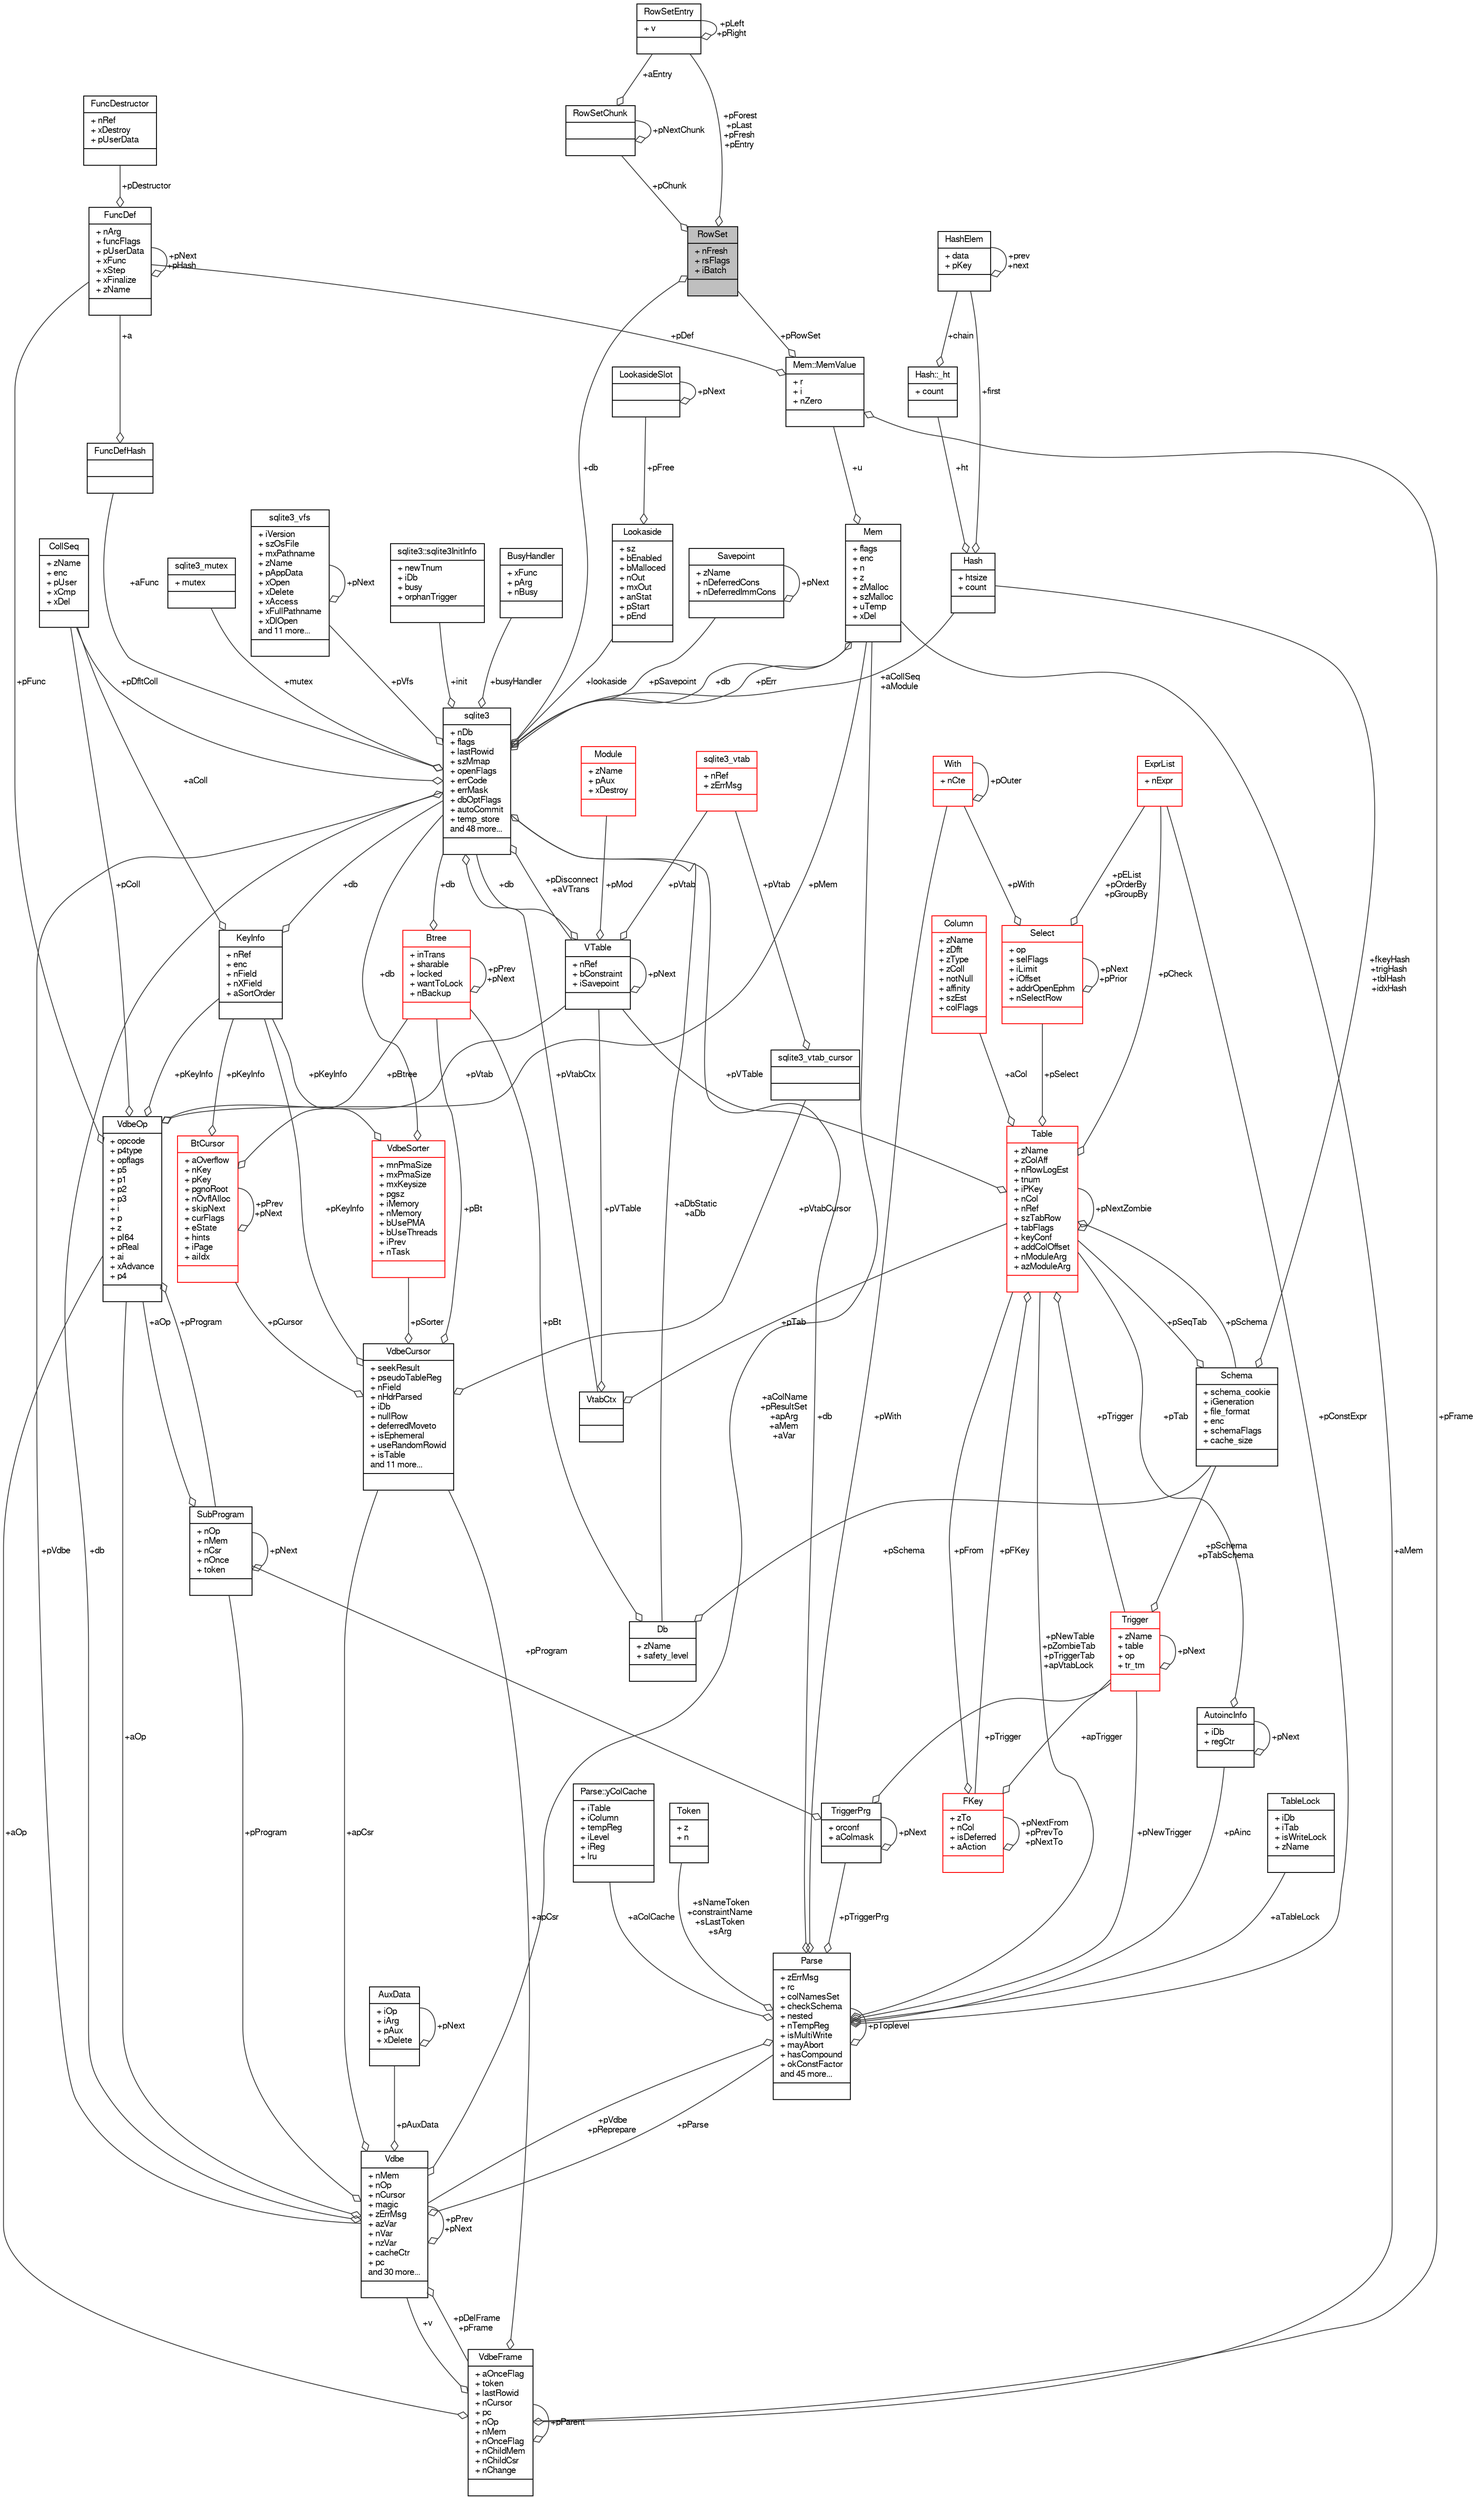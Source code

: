 digraph "RowSet"
{
  edge [fontname="FreeSans",fontsize="10",labelfontname="FreeSans",labelfontsize="10"];
  node [fontname="FreeSans",fontsize="10",shape=record];
  Node1 [label="{RowSet\n|+ nFresh\l+ rsFlags\l+ iBatch\l|}",height=0.2,width=0.4,color="black", fillcolor="grey75", style="filled", fontcolor="black"];
  Node2 -> Node1 [color="grey25",fontsize="10",style="solid",label=" +db" ,arrowhead="odiamond",fontname="FreeSans"];
  Node2 [label="{sqlite3\n|+ nDb\l+ flags\l+ lastRowid\l+ szMmap\l+ openFlags\l+ errCode\l+ errMask\l+ dbOptFlags\l+ autoCommit\l+ temp_store\land 48 more...\l|}",height=0.2,width=0.4,color="black", fillcolor="white", style="filled",URL="$structsqlite3.html"];
  Node3 -> Node2 [color="grey25",fontsize="10",style="solid",label=" +pErr" ,arrowhead="odiamond",fontname="FreeSans"];
  Node3 [label="{Mem\n|+ flags\l+ enc\l+ n\l+ z\l+ zMalloc\l+ szMalloc\l+ uTemp\l+ xDel\l|}",height=0.2,width=0.4,color="black", fillcolor="white", style="filled",URL="$structMem.html"];
  Node4 -> Node3 [color="grey25",fontsize="10",style="solid",label=" +u" ,arrowhead="odiamond",fontname="FreeSans"];
  Node4 [label="{Mem::MemValue\n|+ r\l+ i\l+ nZero\l|}",height=0.2,width=0.4,color="black", fillcolor="white", style="filled",URL="$unionMem_1_1MemValue.html"];
  Node5 -> Node4 [color="grey25",fontsize="10",style="solid",label=" +pFrame" ,arrowhead="odiamond",fontname="FreeSans"];
  Node5 [label="{VdbeFrame\n|+ aOnceFlag\l+ token\l+ lastRowid\l+ nCursor\l+ pc\l+ nOp\l+ nMem\l+ nOnceFlag\l+ nChildMem\l+ nChildCsr\l+ nChange\l|}",height=0.2,width=0.4,color="black", fillcolor="white", style="filled",URL="$structVdbeFrame.html"];
  Node3 -> Node5 [color="grey25",fontsize="10",style="solid",label=" +aMem" ,arrowhead="odiamond",fontname="FreeSans"];
  Node6 -> Node5 [color="grey25",fontsize="10",style="solid",label=" +v" ,arrowhead="odiamond",fontname="FreeSans"];
  Node6 [label="{Vdbe\n|+ nMem\l+ nOp\l+ nCursor\l+ magic\l+ zErrMsg\l+ azVar\l+ nVar\l+ nzVar\l+ cacheCtr\l+ pc\land 30 more...\l|}",height=0.2,width=0.4,color="black", fillcolor="white", style="filled",URL="$structVdbe.html"];
  Node6 -> Node6 [color="grey25",fontsize="10",style="solid",label=" +pPrev\n+pNext" ,arrowhead="odiamond",fontname="FreeSans"];
  Node3 -> Node6 [color="grey25",fontsize="10",style="solid",label=" +aColName\n+pResultSet\n+apArg\n+aMem\n+aVar" ,arrowhead="odiamond",fontname="FreeSans"];
  Node2 -> Node6 [color="grey25",fontsize="10",style="solid",label=" +db" ,arrowhead="odiamond",fontname="FreeSans"];
  Node5 -> Node6 [color="grey25",fontsize="10",style="solid",label=" +pDelFrame\n+pFrame" ,arrowhead="odiamond",fontname="FreeSans"];
  Node7 -> Node6 [color="grey25",fontsize="10",style="solid",label=" +pAuxData" ,arrowhead="odiamond",fontname="FreeSans"];
  Node7 [label="{AuxData\n|+ iOp\l+ iArg\l+ pAux\l+ xDelete\l|}",height=0.2,width=0.4,color="black", fillcolor="white", style="filled",URL="$structAuxData.html"];
  Node7 -> Node7 [color="grey25",fontsize="10",style="solid",label=" +pNext" ,arrowhead="odiamond",fontname="FreeSans"];
  Node8 -> Node6 [color="grey25",fontsize="10",style="solid",label=" +pProgram" ,arrowhead="odiamond",fontname="FreeSans"];
  Node8 [label="{SubProgram\n|+ nOp\l+ nMem\l+ nCsr\l+ nOnce\l+ token\l|}",height=0.2,width=0.4,color="black", fillcolor="white", style="filled",URL="$structSubProgram.html"];
  Node8 -> Node8 [color="grey25",fontsize="10",style="solid",label=" +pNext" ,arrowhead="odiamond",fontname="FreeSans"];
  Node9 -> Node8 [color="grey25",fontsize="10",style="solid",label=" +aOp" ,arrowhead="odiamond",fontname="FreeSans"];
  Node9 [label="{VdbeOp\n|+ opcode\l+ p4type\l+ opflags\l+ p5\l+ p1\l+ p2\l+ p3\l+ i\l+ p\l+ z\l+ pI64\l+ pReal\l+ ai\l+ xAdvance\l+ p4\l|}",height=0.2,width=0.4,color="black", fillcolor="white", style="filled",URL="$structVdbeOp.html"];
  Node3 -> Node9 [color="grey25",fontsize="10",style="solid",label=" +pMem" ,arrowhead="odiamond",fontname="FreeSans"];
  Node10 -> Node9 [color="grey25",fontsize="10",style="solid",label=" +pColl" ,arrowhead="odiamond",fontname="FreeSans"];
  Node10 [label="{CollSeq\n|+ zName\l+ enc\l+ pUser\l+ xCmp\l+ xDel\l|}",height=0.2,width=0.4,color="black", fillcolor="white", style="filled",URL="$structCollSeq.html"];
  Node11 -> Node9 [color="grey25",fontsize="10",style="solid",label=" +pVtab" ,arrowhead="odiamond",fontname="FreeSans"];
  Node11 [label="{VTable\n|+ nRef\l+ bConstraint\l+ iSavepoint\l|}",height=0.2,width=0.4,color="black", fillcolor="white", style="filled",URL="$structVTable.html"];
  Node2 -> Node11 [color="grey25",fontsize="10",style="solid",label=" +db" ,arrowhead="odiamond",fontname="FreeSans"];
  Node11 -> Node11 [color="grey25",fontsize="10",style="solid",label=" +pNext" ,arrowhead="odiamond",fontname="FreeSans"];
  Node12 -> Node11 [color="grey25",fontsize="10",style="solid",label=" +pMod" ,arrowhead="odiamond",fontname="FreeSans"];
  Node12 [label="{Module\n|+ zName\l+ pAux\l+ xDestroy\l|}",height=0.2,width=0.4,color="red", fillcolor="white", style="filled",URL="$structModule.html"];
  Node14 -> Node11 [color="grey25",fontsize="10",style="solid",label=" +pVtab" ,arrowhead="odiamond",fontname="FreeSans"];
  Node14 [label="{sqlite3_vtab\n|+ nRef\l+ zErrMsg\l|}",height=0.2,width=0.4,color="red", fillcolor="white", style="filled",URL="$structsqlite3__vtab.html"];
  Node8 -> Node9 [color="grey25",fontsize="10",style="solid",label=" +pProgram" ,arrowhead="odiamond",fontname="FreeSans"];
  Node15 -> Node9 [color="grey25",fontsize="10",style="solid",label=" +pKeyInfo" ,arrowhead="odiamond",fontname="FreeSans"];
  Node15 [label="{KeyInfo\n|+ nRef\l+ enc\l+ nField\l+ nXField\l+ aSortOrder\l|}",height=0.2,width=0.4,color="black", fillcolor="white", style="filled",URL="$structKeyInfo.html"];
  Node2 -> Node15 [color="grey25",fontsize="10",style="solid",label=" +db" ,arrowhead="odiamond",fontname="FreeSans"];
  Node10 -> Node15 [color="grey25",fontsize="10",style="solid",label=" +aColl" ,arrowhead="odiamond",fontname="FreeSans"];
  Node16 -> Node9 [color="grey25",fontsize="10",style="solid",label=" +pFunc" ,arrowhead="odiamond",fontname="FreeSans"];
  Node16 [label="{FuncDef\n|+ nArg\l+ funcFlags\l+ pUserData\l+ xFunc\l+ xStep\l+ xFinalize\l+ zName\l|}",height=0.2,width=0.4,color="black", fillcolor="white", style="filled",URL="$structFuncDef.html"];
  Node17 -> Node16 [color="grey25",fontsize="10",style="solid",label=" +pDestructor" ,arrowhead="odiamond",fontname="FreeSans"];
  Node17 [label="{FuncDestructor\n|+ nRef\l+ xDestroy\l+ pUserData\l|}",height=0.2,width=0.4,color="black", fillcolor="white", style="filled",URL="$structFuncDestructor.html"];
  Node16 -> Node16 [color="grey25",fontsize="10",style="solid",label=" +pNext\n+pHash" ,arrowhead="odiamond",fontname="FreeSans"];
  Node18 -> Node6 [color="grey25",fontsize="10",style="solid",label=" +apCsr" ,arrowhead="odiamond",fontname="FreeSans"];
  Node18 [label="{VdbeCursor\n|+ seekResult\l+ pseudoTableReg\l+ nField\l+ nHdrParsed\l+ iDb\l+ nullRow\l+ deferredMoveto\l+ isEphemeral\l+ useRandomRowid\l+ isTable\land 11 more...\l|}",height=0.2,width=0.4,color="black", fillcolor="white", style="filled",URL="$structVdbeCursor.html"];
  Node19 -> Node18 [color="grey25",fontsize="10",style="solid",label=" +pCursor" ,arrowhead="odiamond",fontname="FreeSans"];
  Node19 [label="{BtCursor\n|+ aOverflow\l+ nKey\l+ pKey\l+ pgnoRoot\l+ nOvflAlloc\l+ skipNext\l+ curFlags\l+ eState\l+ hints\l+ iPage\l+ aiIdx\l|}",height=0.2,width=0.4,color="red", fillcolor="white", style="filled",URL="$structBtCursor.html"];
  Node19 -> Node19 [color="grey25",fontsize="10",style="solid",label=" +pPrev\n+pNext" ,arrowhead="odiamond",fontname="FreeSans"];
  Node15 -> Node19 [color="grey25",fontsize="10",style="solid",label=" +pKeyInfo" ,arrowhead="odiamond",fontname="FreeSans"];
  Node25 -> Node19 [color="grey25",fontsize="10",style="solid",label=" +pBtree" ,arrowhead="odiamond",fontname="FreeSans"];
  Node25 [label="{Btree\n|+ inTrans\l+ sharable\l+ locked\l+ wantToLock\l+ nBackup\l|}",height=0.2,width=0.4,color="red", fillcolor="white", style="filled",URL="$structBtree.html"];
  Node2 -> Node25 [color="grey25",fontsize="10",style="solid",label=" +db" ,arrowhead="odiamond",fontname="FreeSans"];
  Node25 -> Node25 [color="grey25",fontsize="10",style="solid",label=" +pPrev\n+pNext" ,arrowhead="odiamond",fontname="FreeSans"];
  Node38 -> Node18 [color="grey25",fontsize="10",style="solid",label=" +pVtabCursor" ,arrowhead="odiamond",fontname="FreeSans"];
  Node38 [label="{sqlite3_vtab_cursor\n||}",height=0.2,width=0.4,color="black", fillcolor="white", style="filled",URL="$structsqlite3__vtab__cursor.html"];
  Node14 -> Node38 [color="grey25",fontsize="10",style="solid",label=" +pVtab" ,arrowhead="odiamond",fontname="FreeSans"];
  Node39 -> Node18 [color="grey25",fontsize="10",style="solid",label=" +pSorter" ,arrowhead="odiamond",fontname="FreeSans"];
  Node39 [label="{VdbeSorter\n|+ mnPmaSize\l+ mxPmaSize\l+ mxKeysize\l+ pgsz\l+ iMemory\l+ nMemory\l+ bUsePMA\l+ bUseThreads\l+ iPrev\l+ nTask\l|}",height=0.2,width=0.4,color="red", fillcolor="white", style="filled",URL="$structVdbeSorter.html"];
  Node2 -> Node39 [color="grey25",fontsize="10",style="solid",label=" +db" ,arrowhead="odiamond",fontname="FreeSans"];
  Node15 -> Node39 [color="grey25",fontsize="10",style="solid",label=" +pKeyInfo" ,arrowhead="odiamond",fontname="FreeSans"];
  Node15 -> Node18 [color="grey25",fontsize="10",style="solid",label=" +pKeyInfo" ,arrowhead="odiamond",fontname="FreeSans"];
  Node25 -> Node18 [color="grey25",fontsize="10",style="solid",label=" +pBt" ,arrowhead="odiamond",fontname="FreeSans"];
  Node49 -> Node6 [color="grey25",fontsize="10",style="solid",label=" +pParse" ,arrowhead="odiamond",fontname="FreeSans"];
  Node49 [label="{Parse\n|+ zErrMsg\l+ rc\l+ colNamesSet\l+ checkSchema\l+ nested\l+ nTempReg\l+ isMultiWrite\l+ mayAbort\l+ hasCompound\l+ okConstFactor\land 45 more...\l|}",height=0.2,width=0.4,color="black", fillcolor="white", style="filled",URL="$structParse.html"];
  Node6 -> Node49 [color="grey25",fontsize="10",style="solid",label=" +pVdbe\n+pReprepare" ,arrowhead="odiamond",fontname="FreeSans"];
  Node2 -> Node49 [color="grey25",fontsize="10",style="solid",label=" +db" ,arrowhead="odiamond",fontname="FreeSans"];
  Node50 -> Node49 [color="grey25",fontsize="10",style="solid",label=" +aTableLock" ,arrowhead="odiamond",fontname="FreeSans"];
  Node50 [label="{TableLock\n|+ iDb\l+ iTab\l+ isWriteLock\l+ zName\l|}",height=0.2,width=0.4,color="black", fillcolor="white", style="filled",URL="$structTableLock.html"];
  Node51 -> Node49 [color="grey25",fontsize="10",style="solid",label=" +sNameToken\n+constraintName\n+sLastToken\n+sArg" ,arrowhead="odiamond",fontname="FreeSans"];
  Node51 [label="{Token\n|+ z\l+ n\l|}",height=0.2,width=0.4,color="black", fillcolor="white", style="filled",URL="$structToken.html"];
  Node52 -> Node49 [color="grey25",fontsize="10",style="solid",label=" +pWith" ,arrowhead="odiamond",fontname="FreeSans"];
  Node52 [label="{With\n|+ nCte\l|}",height=0.2,width=0.4,color="red", fillcolor="white", style="filled",URL="$structWith.html"];
  Node52 -> Node52 [color="grey25",fontsize="10",style="solid",label=" +pOuter" ,arrowhead="odiamond",fontname="FreeSans"];
  Node76 -> Node49 [color="grey25",fontsize="10",style="solid",label=" +aColCache" ,arrowhead="odiamond",fontname="FreeSans"];
  Node76 [label="{Parse::yColCache\n|+ iTable\l+ iColumn\l+ tempReg\l+ iLevel\l+ iReg\l+ lru\l|}",height=0.2,width=0.4,color="black", fillcolor="white", style="filled",URL="$structParse_1_1yColCache.html"];
  Node58 -> Node49 [color="grey25",fontsize="10",style="solid",label=" +pNewTable\n+pZombieTab\n+pTriggerTab\n+apVtabLock" ,arrowhead="odiamond",fontname="FreeSans"];
  Node58 [label="{Table\n|+ zName\l+ zColAff\l+ nRowLogEst\l+ tnum\l+ iPKey\l+ nCol\l+ nRef\l+ szTabRow\l+ tabFlags\l+ keyConf\l+ addColOffset\l+ nModuleArg\l+ azModuleArg\l|}",height=0.2,width=0.4,color="red", fillcolor="white", style="filled",URL="$structTable.html"];
  Node59 -> Node58 [color="grey25",fontsize="10",style="solid",label=" +pSchema" ,arrowhead="odiamond",fontname="FreeSans"];
  Node59 [label="{Schema\n|+ schema_cookie\l+ iGeneration\l+ file_format\l+ enc\l+ schemaFlags\l+ cache_size\l|}",height=0.2,width=0.4,color="black", fillcolor="white", style="filled",URL="$structSchema.html"];
  Node58 -> Node59 [color="grey25",fontsize="10",style="solid",label=" +pSeqTab" ,arrowhead="odiamond",fontname="FreeSans"];
  Node60 -> Node59 [color="grey25",fontsize="10",style="solid",label=" +fkeyHash\n+trigHash\n+tblHash\n+idxHash" ,arrowhead="odiamond",fontname="FreeSans"];
  Node60 [label="{Hash\n|+ htsize\l+ count\l|}",height=0.2,width=0.4,color="black", fillcolor="white", style="filled",URL="$structHash.html"];
  Node61 -> Node60 [color="grey25",fontsize="10",style="solid",label=" +ht" ,arrowhead="odiamond",fontname="FreeSans"];
  Node61 [label="{Hash::_ht\n|+ count\l|}",height=0.2,width=0.4,color="black", fillcolor="white", style="filled",URL="$structHash_1_1__ht.html"];
  Node62 -> Node61 [color="grey25",fontsize="10",style="solid",label=" +chain" ,arrowhead="odiamond",fontname="FreeSans"];
  Node62 [label="{HashElem\n|+ data\l+ pKey\l|}",height=0.2,width=0.4,color="black", fillcolor="white", style="filled",URL="$structHashElem.html"];
  Node62 -> Node62 [color="grey25",fontsize="10",style="solid",label=" +prev\n+next" ,arrowhead="odiamond",fontname="FreeSans"];
  Node62 -> Node60 [color="grey25",fontsize="10",style="solid",label=" +first" ,arrowhead="odiamond",fontname="FreeSans"];
  Node63 -> Node58 [color="grey25",fontsize="10",style="solid",label=" +aCol" ,arrowhead="odiamond",fontname="FreeSans"];
  Node63 [label="{Column\n|+ zName\l+ zDflt\l+ zType\l+ zColl\l+ notNull\l+ affinity\l+ szEst\l+ colFlags\l|}",height=0.2,width=0.4,color="red", fillcolor="white", style="filled",URL="$structColumn.html"];
  Node64 -> Node58 [color="grey25",fontsize="10",style="solid",label=" +pFKey" ,arrowhead="odiamond",fontname="FreeSans"];
  Node64 [label="{FKey\n|+ zTo\l+ nCol\l+ isDeferred\l+ aAction\l|}",height=0.2,width=0.4,color="red", fillcolor="white", style="filled",URL="$structFKey.html"];
  Node64 -> Node64 [color="grey25",fontsize="10",style="solid",label=" +pNextFrom\n+pPrevTo\n+pNextTo" ,arrowhead="odiamond",fontname="FreeSans"];
  Node58 -> Node64 [color="grey25",fontsize="10",style="solid",label=" +pFrom" ,arrowhead="odiamond",fontname="FreeSans"];
  Node66 -> Node64 [color="grey25",fontsize="10",style="solid",label=" +apTrigger" ,arrowhead="odiamond",fontname="FreeSans"];
  Node66 [label="{Trigger\n|+ zName\l+ table\l+ op\l+ tr_tm\l|}",height=0.2,width=0.4,color="red", fillcolor="white", style="filled",URL="$structTrigger.html"];
  Node59 -> Node66 [color="grey25",fontsize="10",style="solid",label=" +pSchema\n+pTabSchema" ,arrowhead="odiamond",fontname="FreeSans"];
  Node66 -> Node66 [color="grey25",fontsize="10",style="solid",label=" +pNext" ,arrowhead="odiamond",fontname="FreeSans"];
  Node11 -> Node58 [color="grey25",fontsize="10",style="solid",label=" +pVTable" ,arrowhead="odiamond",fontname="FreeSans"];
  Node58 -> Node58 [color="grey25",fontsize="10",style="solid",label=" +pNextZombie" ,arrowhead="odiamond",fontname="FreeSans"];
  Node66 -> Node58 [color="grey25",fontsize="10",style="solid",label=" +pTrigger" ,arrowhead="odiamond",fontname="FreeSans"];
  Node54 -> Node58 [color="grey25",fontsize="10",style="solid",label=" +pSelect" ,arrowhead="odiamond",fontname="FreeSans"];
  Node54 [label="{Select\n|+ op\l+ selFlags\l+ iLimit\l+ iOffset\l+ addrOpenEphm\l+ nSelectRow\l|}",height=0.2,width=0.4,color="red", fillcolor="white", style="filled",URL="$structSelect.html"];
  Node52 -> Node54 [color="grey25",fontsize="10",style="solid",label=" +pWith" ,arrowhead="odiamond",fontname="FreeSans"];
  Node54 -> Node54 [color="grey25",fontsize="10",style="solid",label=" +pNext\n+pPrior" ,arrowhead="odiamond",fontname="FreeSans"];
  Node70 -> Node54 [color="grey25",fontsize="10",style="solid",label=" +pEList\n+pOrderBy\n+pGroupBy" ,arrowhead="odiamond",fontname="FreeSans"];
  Node70 [label="{ExprList\n|+ nExpr\l|}",height=0.2,width=0.4,color="red", fillcolor="white", style="filled",URL="$structExprList.html"];
  Node70 -> Node58 [color="grey25",fontsize="10",style="solid",label=" +pCheck" ,arrowhead="odiamond",fontname="FreeSans"];
  Node66 -> Node49 [color="grey25",fontsize="10",style="solid",label=" +pNewTrigger" ,arrowhead="odiamond",fontname="FreeSans"];
  Node77 -> Node49 [color="grey25",fontsize="10",style="solid",label=" +pTriggerPrg" ,arrowhead="odiamond",fontname="FreeSans"];
  Node77 [label="{TriggerPrg\n|+ orconf\l+ aColmask\l|}",height=0.2,width=0.4,color="black", fillcolor="white", style="filled",URL="$structTriggerPrg.html"];
  Node8 -> Node77 [color="grey25",fontsize="10",style="solid",label=" +pProgram" ,arrowhead="odiamond",fontname="FreeSans"];
  Node66 -> Node77 [color="grey25",fontsize="10",style="solid",label=" +pTrigger" ,arrowhead="odiamond",fontname="FreeSans"];
  Node77 -> Node77 [color="grey25",fontsize="10",style="solid",label=" +pNext" ,arrowhead="odiamond",fontname="FreeSans"];
  Node78 -> Node49 [color="grey25",fontsize="10",style="solid",label=" +pAinc" ,arrowhead="odiamond",fontname="FreeSans"];
  Node78 [label="{AutoincInfo\n|+ iDb\l+ regCtr\l|}",height=0.2,width=0.4,color="black", fillcolor="white", style="filled",URL="$structAutoincInfo.html"];
  Node58 -> Node78 [color="grey25",fontsize="10",style="solid",label=" +pTab" ,arrowhead="odiamond",fontname="FreeSans"];
  Node78 -> Node78 [color="grey25",fontsize="10",style="solid",label=" +pNext" ,arrowhead="odiamond",fontname="FreeSans"];
  Node70 -> Node49 [color="grey25",fontsize="10",style="solid",label=" +pConstExpr" ,arrowhead="odiamond",fontname="FreeSans"];
  Node49 -> Node49 [color="grey25",fontsize="10",style="solid",label=" +pToplevel" ,arrowhead="odiamond",fontname="FreeSans"];
  Node9 -> Node6 [color="grey25",fontsize="10",style="solid",label=" +aOp" ,arrowhead="odiamond",fontname="FreeSans"];
  Node5 -> Node5 [color="grey25",fontsize="10",style="solid",label=" +pParent" ,arrowhead="odiamond",fontname="FreeSans"];
  Node18 -> Node5 [color="grey25",fontsize="10",style="solid",label=" +apCsr" ,arrowhead="odiamond",fontname="FreeSans"];
  Node9 -> Node5 [color="grey25",fontsize="10",style="solid",label=" +aOp" ,arrowhead="odiamond",fontname="FreeSans"];
  Node1 -> Node4 [color="grey25",fontsize="10",style="solid",label=" +pRowSet" ,arrowhead="odiamond",fontname="FreeSans"];
  Node16 -> Node4 [color="grey25",fontsize="10",style="solid",label=" +pDef" ,arrowhead="odiamond",fontname="FreeSans"];
  Node2 -> Node3 [color="grey25",fontsize="10",style="solid",label=" +db" ,arrowhead="odiamond",fontname="FreeSans"];
  Node6 -> Node2 [color="grey25",fontsize="10",style="solid",label=" +pVdbe" ,arrowhead="odiamond",fontname="FreeSans"];
  Node79 -> Node2 [color="grey25",fontsize="10",style="solid",label=" +pSavepoint" ,arrowhead="odiamond",fontname="FreeSans"];
  Node79 [label="{Savepoint\n|+ zName\l+ nDeferredCons\l+ nDeferredImmCons\l|}",height=0.2,width=0.4,color="black", fillcolor="white", style="filled",URL="$structSavepoint.html"];
  Node79 -> Node79 [color="grey25",fontsize="10",style="solid",label=" +pNext" ,arrowhead="odiamond",fontname="FreeSans"];
  Node80 -> Node2 [color="grey25",fontsize="10",style="solid",label=" +aFunc" ,arrowhead="odiamond",fontname="FreeSans"];
  Node80 [label="{FuncDefHash\n||}",height=0.2,width=0.4,color="black", fillcolor="white", style="filled",URL="$structFuncDefHash.html"];
  Node16 -> Node80 [color="grey25",fontsize="10",style="solid",label=" +a" ,arrowhead="odiamond",fontname="FreeSans"];
  Node81 -> Node2 [color="grey25",fontsize="10",style="solid",label=" +lookaside" ,arrowhead="odiamond",fontname="FreeSans"];
  Node81 [label="{Lookaside\n|+ sz\l+ bEnabled\l+ bMalloced\l+ nOut\l+ mxOut\l+ anStat\l+ pStart\l+ pEnd\l|}",height=0.2,width=0.4,color="black", fillcolor="white", style="filled",URL="$structLookaside.html"];
  Node82 -> Node81 [color="grey25",fontsize="10",style="solid",label=" +pFree" ,arrowhead="odiamond",fontname="FreeSans"];
  Node82 [label="{LookasideSlot\n||}",height=0.2,width=0.4,color="black", fillcolor="white", style="filled",URL="$structLookasideSlot.html"];
  Node82 -> Node82 [color="grey25",fontsize="10",style="solid",label=" +pNext" ,arrowhead="odiamond",fontname="FreeSans"];
  Node23 -> Node2 [color="grey25",fontsize="10",style="solid",label=" +mutex" ,arrowhead="odiamond",fontname="FreeSans"];
  Node23 [label="{sqlite3_mutex\n|+ mutex\l|}",height=0.2,width=0.4,color="black", fillcolor="white", style="filled",URL="$structsqlite3__mutex.html"];
  Node34 -> Node2 [color="grey25",fontsize="10",style="solid",label=" +pVfs" ,arrowhead="odiamond",fontname="FreeSans"];
  Node34 [label="{sqlite3_vfs\n|+ iVersion\l+ szOsFile\l+ mxPathname\l+ zName\l+ pAppData\l+ xOpen\l+ xDelete\l+ xAccess\l+ xFullPathname\l+ xDlOpen\land 11 more...\l|}",height=0.2,width=0.4,color="black", fillcolor="white", style="filled",URL="$structsqlite3__vfs.html"];
  Node34 -> Node34 [color="grey25",fontsize="10",style="solid",label=" +pNext" ,arrowhead="odiamond",fontname="FreeSans"];
  Node83 -> Node2 [color="grey25",fontsize="10",style="solid",label=" +init" ,arrowhead="odiamond",fontname="FreeSans"];
  Node83 [label="{sqlite3::sqlite3InitInfo\n|+ newTnum\l+ iDb\l+ busy\l+ orphanTrigger\l|}",height=0.2,width=0.4,color="black", fillcolor="white", style="filled",URL="$structsqlite3_1_1sqlite3InitInfo.html"];
  Node84 -> Node2 [color="grey25",fontsize="10",style="solid",label=" +busyHandler" ,arrowhead="odiamond",fontname="FreeSans"];
  Node84 [label="{BusyHandler\n|+ xFunc\l+ pArg\l+ nBusy\l|}",height=0.2,width=0.4,color="black", fillcolor="white", style="filled",URL="$structBusyHandler.html"];
  Node85 -> Node2 [color="grey25",fontsize="10",style="solid",label=" +pVtabCtx" ,arrowhead="odiamond",fontname="FreeSans"];
  Node85 [label="{VtabCtx\n||}",height=0.2,width=0.4,color="black", fillcolor="white", style="filled",URL="$structVtabCtx.html"];
  Node11 -> Node85 [color="grey25",fontsize="10",style="solid",label=" +pVTable" ,arrowhead="odiamond",fontname="FreeSans"];
  Node58 -> Node85 [color="grey25",fontsize="10",style="solid",label=" +pTab" ,arrowhead="odiamond",fontname="FreeSans"];
  Node10 -> Node2 [color="grey25",fontsize="10",style="solid",label=" +pDfltColl" ,arrowhead="odiamond",fontname="FreeSans"];
  Node11 -> Node2 [color="grey25",fontsize="10",style="solid",label=" +pDisconnect\n+aVTrans" ,arrowhead="odiamond",fontname="FreeSans"];
  Node86 -> Node2 [color="grey25",fontsize="10",style="solid",label=" +aDbStatic\n+aDb" ,arrowhead="odiamond",fontname="FreeSans"];
  Node86 [label="{Db\n|+ zName\l+ safety_level\l|}",height=0.2,width=0.4,color="black", fillcolor="white", style="filled",URL="$structDb.html"];
  Node59 -> Node86 [color="grey25",fontsize="10",style="solid",label=" +pSchema" ,arrowhead="odiamond",fontname="FreeSans"];
  Node25 -> Node86 [color="grey25",fontsize="10",style="solid",label=" +pBt" ,arrowhead="odiamond",fontname="FreeSans"];
  Node60 -> Node2 [color="grey25",fontsize="10",style="solid",label=" +aCollSeq\n+aModule" ,arrowhead="odiamond",fontname="FreeSans"];
  Node87 -> Node1 [color="grey25",fontsize="10",style="solid",label=" +pChunk" ,arrowhead="odiamond",fontname="FreeSans"];
  Node87 [label="{RowSetChunk\n||}",height=0.2,width=0.4,color="black", fillcolor="white", style="filled",URL="$structRowSetChunk.html"];
  Node87 -> Node87 [color="grey25",fontsize="10",style="solid",label=" +pNextChunk" ,arrowhead="odiamond",fontname="FreeSans"];
  Node88 -> Node87 [color="grey25",fontsize="10",style="solid",label=" +aEntry" ,arrowhead="odiamond",fontname="FreeSans"];
  Node88 [label="{RowSetEntry\n|+ v\l|}",height=0.2,width=0.4,color="black", fillcolor="white", style="filled",URL="$structRowSetEntry.html"];
  Node88 -> Node88 [color="grey25",fontsize="10",style="solid",label=" +pLeft\n+pRight" ,arrowhead="odiamond",fontname="FreeSans"];
  Node88 -> Node1 [color="grey25",fontsize="10",style="solid",label=" +pForest\n+pLast\n+pFresh\n+pEntry" ,arrowhead="odiamond",fontname="FreeSans"];
}
